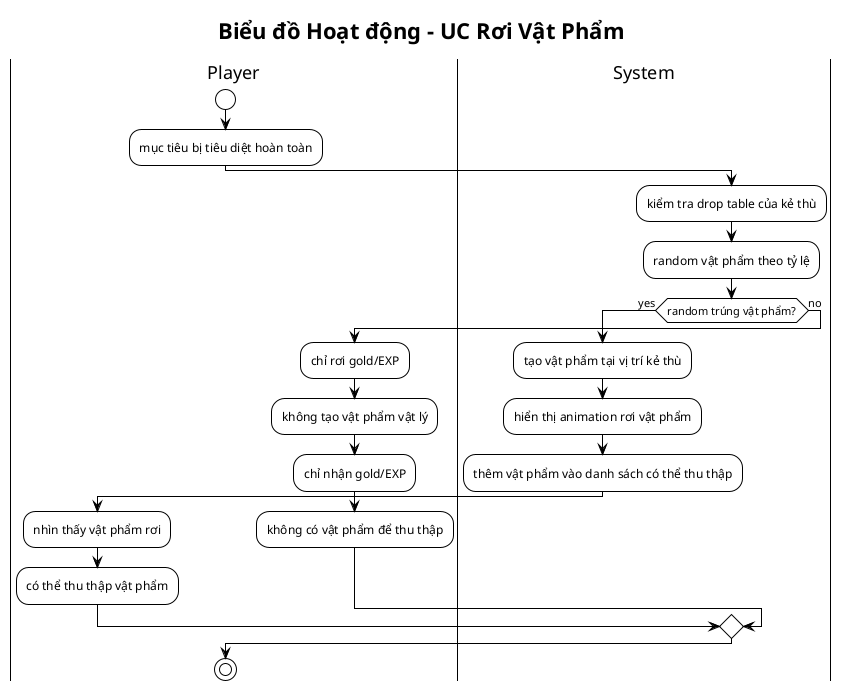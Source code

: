 @startuml Activity_UC6_Roi_Vat_Pham
!theme plain

title Biểu đồ Hoạt động - UC Rơi Vật Phẩm

|Player|
start
:mục tiêu bị tiêu diệt hoàn toàn;

|System|
:kiểm tra drop table của kẻ thù;
:random vật phẩm theo tỷ lệ;

if (random trúng vật phẩm?) then (yes)
  :tạo vật phẩm tại vị trí kẻ thù;
  :hiển thị animation rơi vật phẩm;
  :thêm vật phẩm vào danh sách có thể thu thập;
  
  |Player|
  :nhìn thấy vật phẩm rơi;
  :có thể thu thập vật phẩm;
  
else (no)
  :chỉ rơi gold/EXP;
  :không tạo vật phẩm vật lý;
  
  |Player|
  :chỉ nhận gold/EXP;
  :không có vật phẩm để thu thập;
endif

stop

@enduml


